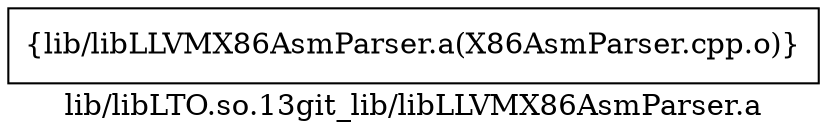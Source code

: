 digraph "lib/libLTO.so.13git_lib/libLLVMX86AsmParser.a" {
	label="lib/libLTO.so.13git_lib/libLLVMX86AsmParser.a";
	rankdir=LR;

	Node0x55cc82015d68 [shape=record,shape=box,group=0,label="{lib/libLLVMX86AsmParser.a(X86AsmParser.cpp.o)}"];
}
